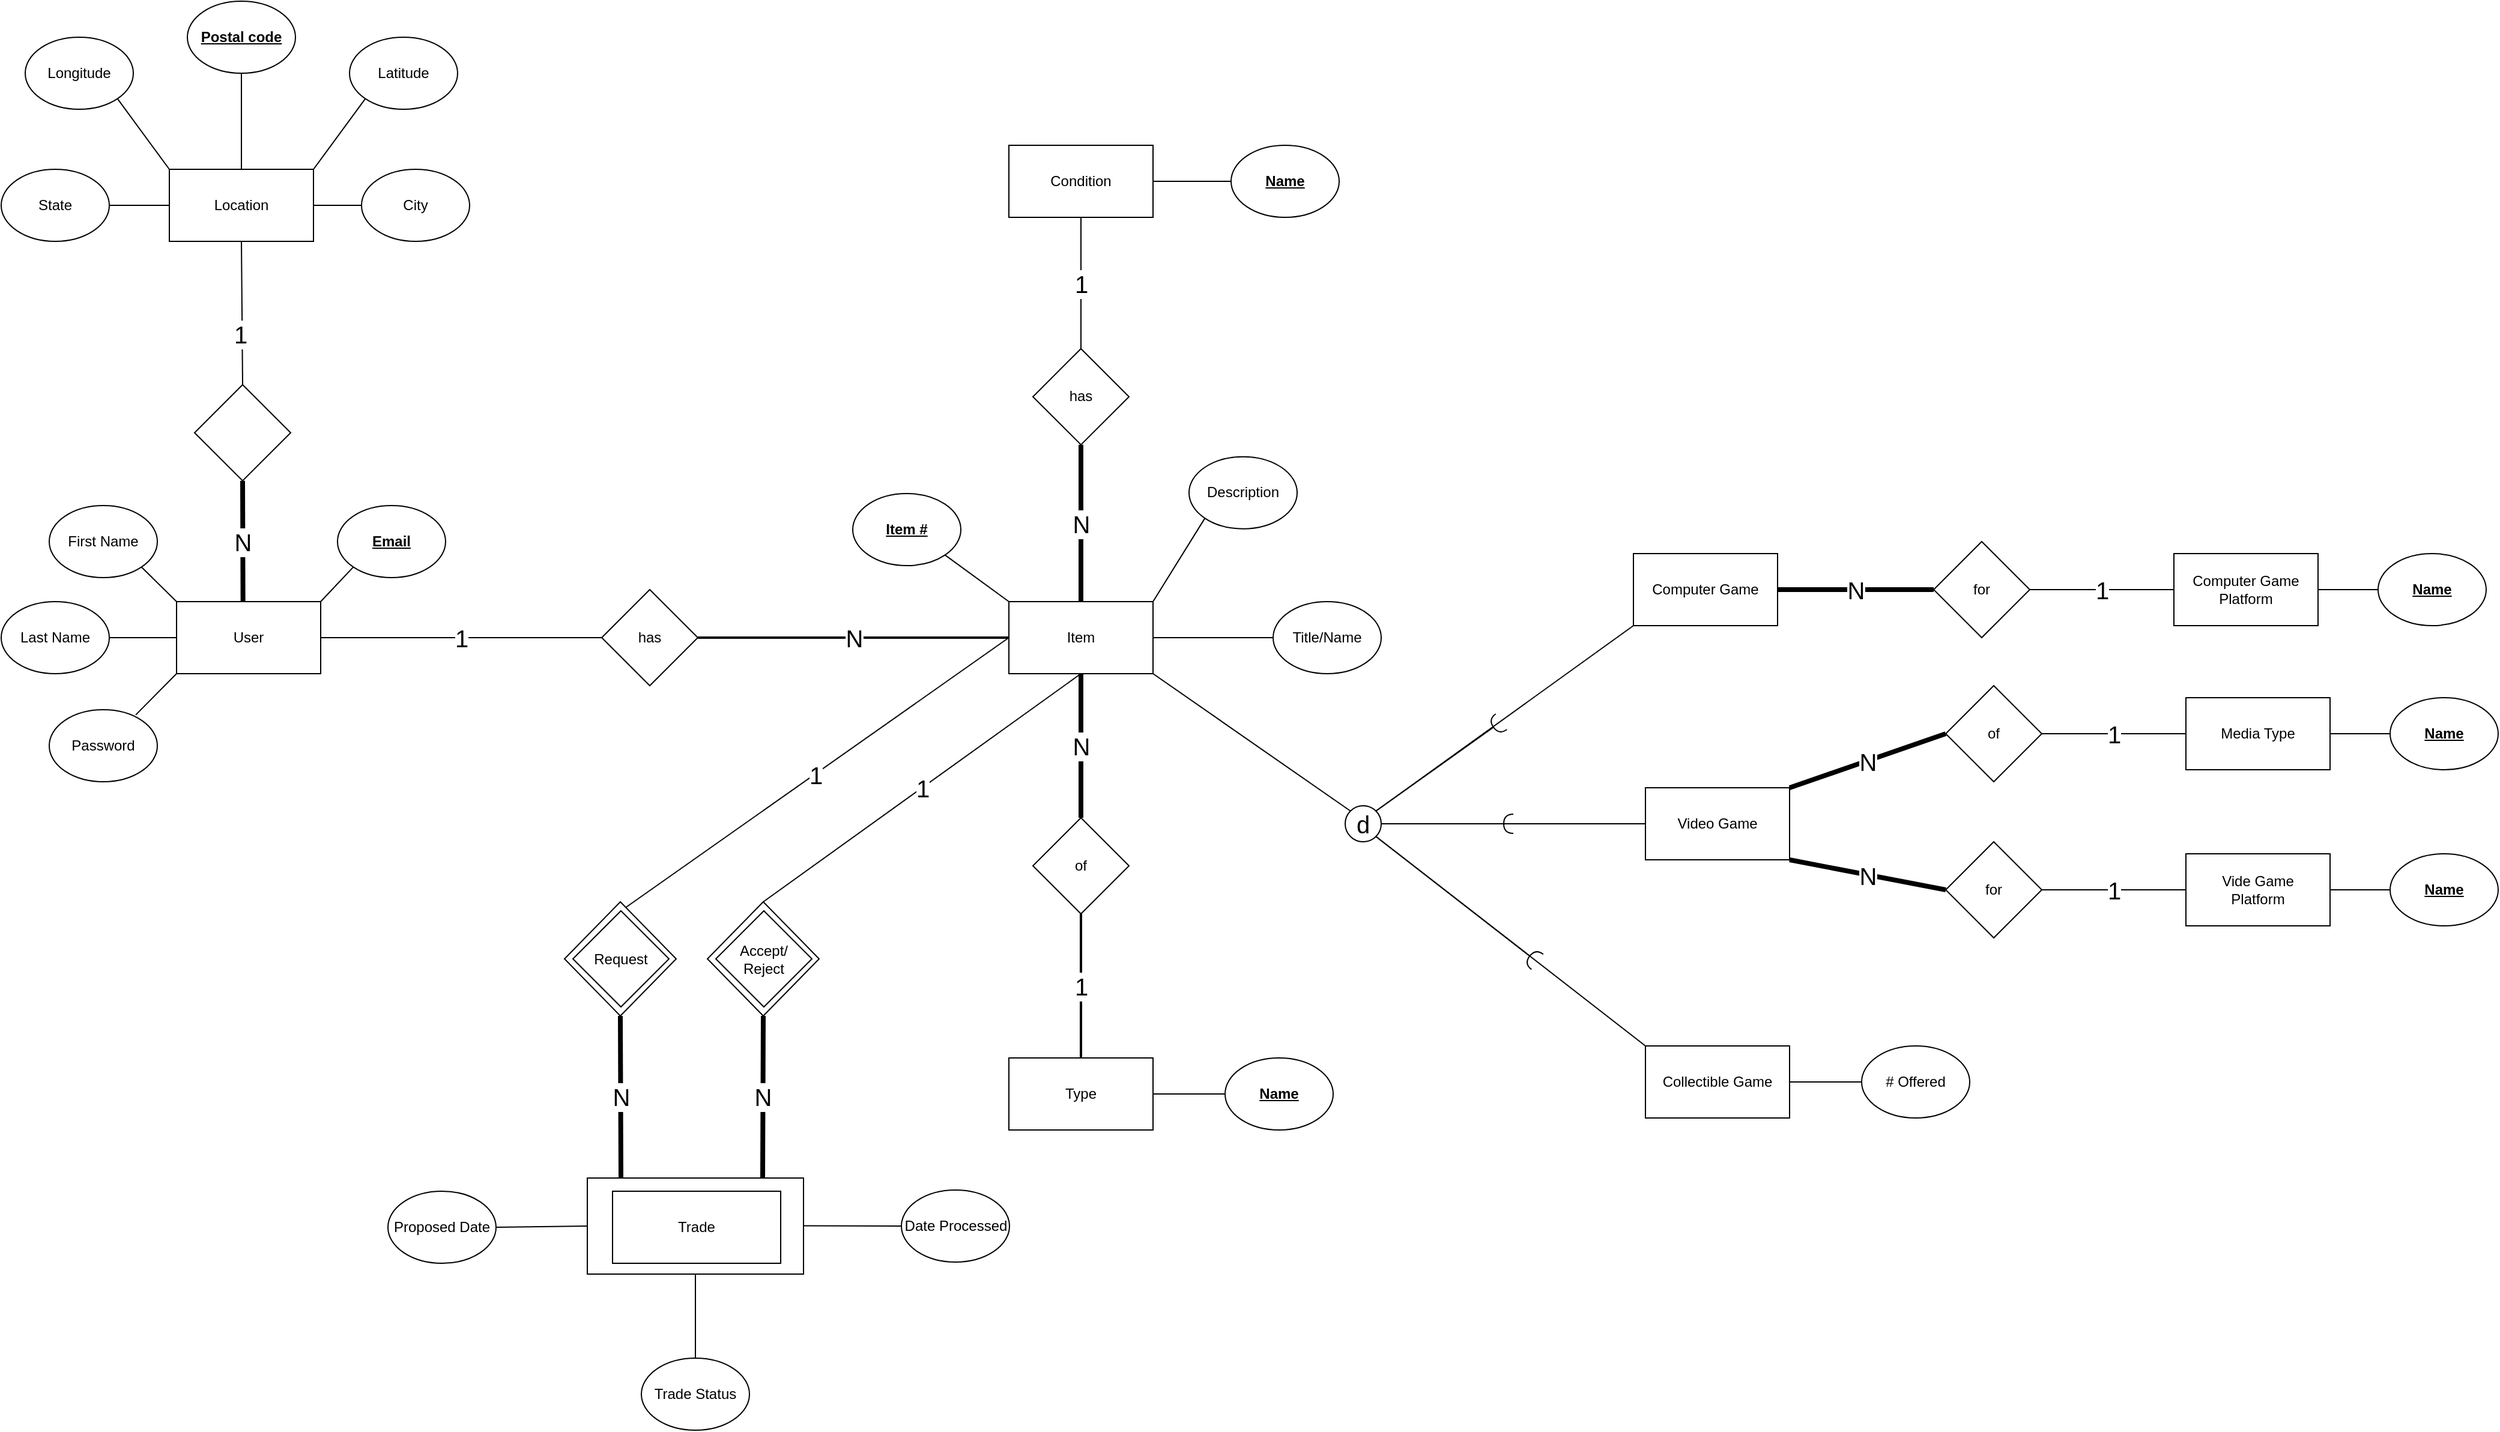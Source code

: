 <mxfile version="19.0.3" type="device"><diagram id="5DfM2IgiaqM5Y2RRtUaW" name="Page-1"><mxGraphModel dx="2844" dy="1714" grid="1" gridSize="10" guides="1" tooltips="1" connect="1" arrows="0" fold="1" page="1" pageScale="1" pageWidth="850" pageHeight="1100" math="0" shadow="0"><root><mxCell id="0"/><mxCell id="1" parent="0"/><mxCell id="Sx86DCK7Lp93JUH7JCFZ-10" style="edgeStyle=none;rounded=0;orthogonalLoop=1;jettySize=auto;html=1;exitX=0;exitY=0.5;exitDx=0;exitDy=0;entryX=1;entryY=0.5;entryDx=0;entryDy=0;endArrow=none;endFill=0;" parent="1" source="Sx86DCK7Lp93JUH7JCFZ-1" target="Sx86DCK7Lp93JUH7JCFZ-6" edge="1"><mxGeometry relative="1" as="geometry"/></mxCell><mxCell id="Sx86DCK7Lp93JUH7JCFZ-11" style="edgeStyle=none;rounded=0;orthogonalLoop=1;jettySize=auto;html=1;exitX=0;exitY=0;exitDx=0;exitDy=0;entryX=1;entryY=1;entryDx=0;entryDy=0;endArrow=none;endFill=0;" parent="1" source="Sx86DCK7Lp93JUH7JCFZ-1" target="Sx86DCK7Lp93JUH7JCFZ-2" edge="1"><mxGeometry relative="1" as="geometry"/></mxCell><mxCell id="Sx86DCK7Lp93JUH7JCFZ-12" style="edgeStyle=none;rounded=0;orthogonalLoop=1;jettySize=auto;html=1;exitX=0.5;exitY=0;exitDx=0;exitDy=0;entryX=0.5;entryY=1;entryDx=0;entryDy=0;endArrow=none;endFill=0;" parent="1" source="Sx86DCK7Lp93JUH7JCFZ-1" target="Sx86DCK7Lp93JUH7JCFZ-3" edge="1"><mxGeometry relative="1" as="geometry"/></mxCell><mxCell id="Sx86DCK7Lp93JUH7JCFZ-13" style="edgeStyle=none;rounded=0;orthogonalLoop=1;jettySize=auto;html=1;exitX=1;exitY=0;exitDx=0;exitDy=0;entryX=0;entryY=1;entryDx=0;entryDy=0;endArrow=none;endFill=0;" parent="1" source="Sx86DCK7Lp93JUH7JCFZ-1" target="Sx86DCK7Lp93JUH7JCFZ-4" edge="1"><mxGeometry relative="1" as="geometry"/></mxCell><mxCell id="Sx86DCK7Lp93JUH7JCFZ-14" style="edgeStyle=none;rounded=0;orthogonalLoop=1;jettySize=auto;html=1;exitX=1;exitY=0.5;exitDx=0;exitDy=0;entryX=0;entryY=0.5;entryDx=0;entryDy=0;endArrow=none;endFill=0;" parent="1" source="Sx86DCK7Lp93JUH7JCFZ-1" target="Sx86DCK7Lp93JUH7JCFZ-5" edge="1"><mxGeometry relative="1" as="geometry"/></mxCell><mxCell id="Sx86DCK7Lp93JUH7JCFZ-1" value="Location" style="rounded=0;whiteSpace=wrap;html=1;" parent="1" vertex="1"><mxGeometry x="420" y="160" width="120" height="60" as="geometry"/></mxCell><mxCell id="Sx86DCK7Lp93JUH7JCFZ-2" value="Longitude" style="ellipse;whiteSpace=wrap;html=1;" parent="1" vertex="1"><mxGeometry x="300" y="50" width="90" height="60" as="geometry"/></mxCell><mxCell id="Sx86DCK7Lp93JUH7JCFZ-3" value="&lt;u&gt;&lt;b&gt;Postal code&lt;/b&gt;&lt;/u&gt;" style="ellipse;whiteSpace=wrap;html=1;" parent="1" vertex="1"><mxGeometry x="435" y="20" width="90" height="60" as="geometry"/></mxCell><mxCell id="Sx86DCK7Lp93JUH7JCFZ-4" value="Latitude" style="ellipse;whiteSpace=wrap;html=1;" parent="1" vertex="1"><mxGeometry x="570" y="50" width="90" height="60" as="geometry"/></mxCell><mxCell id="Sx86DCK7Lp93JUH7JCFZ-5" value="City" style="ellipse;whiteSpace=wrap;html=1;" parent="1" vertex="1"><mxGeometry x="580" y="160" width="90" height="60" as="geometry"/></mxCell><mxCell id="Sx86DCK7Lp93JUH7JCFZ-6" value="State" style="ellipse;whiteSpace=wrap;html=1;" parent="1" vertex="1"><mxGeometry x="280" y="160" width="90" height="60" as="geometry"/></mxCell><mxCell id="Sx86DCK7Lp93JUH7JCFZ-27" style="edgeStyle=none;rounded=0;orthogonalLoop=1;jettySize=auto;html=1;exitX=0;exitY=0.5;exitDx=0;exitDy=0;entryX=1;entryY=0.5;entryDx=0;entryDy=0;fontSize=20;endArrow=none;endFill=0;strokeWidth=1;" parent="1" source="Sx86DCK7Lp93JUH7JCFZ-15" target="Sx86DCK7Lp93JUH7JCFZ-21" edge="1"><mxGeometry relative="1" as="geometry"/></mxCell><mxCell id="Sx86DCK7Lp93JUH7JCFZ-28" style="edgeStyle=none;rounded=0;orthogonalLoop=1;jettySize=auto;html=1;exitX=0;exitY=1;exitDx=0;exitDy=0;entryX=0.8;entryY=0.072;entryDx=0;entryDy=0;entryPerimeter=0;fontSize=20;endArrow=none;endFill=0;strokeWidth=1;" parent="1" source="Sx86DCK7Lp93JUH7JCFZ-15" target="Sx86DCK7Lp93JUH7JCFZ-22" edge="1"><mxGeometry relative="1" as="geometry"/></mxCell><mxCell id="Sx86DCK7Lp93JUH7JCFZ-29" style="edgeStyle=none;rounded=0;orthogonalLoop=1;jettySize=auto;html=1;exitX=1;exitY=0;exitDx=0;exitDy=0;entryX=0;entryY=1;entryDx=0;entryDy=0;fontSize=20;endArrow=none;endFill=0;strokeWidth=1;" parent="1" source="Sx86DCK7Lp93JUH7JCFZ-15" target="Sx86DCK7Lp93JUH7JCFZ-23" edge="1"><mxGeometry relative="1" as="geometry"/></mxCell><mxCell id="Sx86DCK7Lp93JUH7JCFZ-52" value="1" style="edgeStyle=none;rounded=0;orthogonalLoop=1;jettySize=auto;html=1;exitX=1;exitY=0.5;exitDx=0;exitDy=0;entryX=0;entryY=0.5;entryDx=0;entryDy=0;fontSize=20;endArrow=none;endFill=0;strokeWidth=1;" parent="1" source="Sx86DCK7Lp93JUH7JCFZ-15" target="Sx86DCK7Lp93JUH7JCFZ-51" edge="1"><mxGeometry relative="1" as="geometry"><mxPoint x="809" y="554.35" as="targetPoint"/></mxGeometry></mxCell><mxCell id="Sx86DCK7Lp93JUH7JCFZ-96" value="1" style="edgeStyle=none;rounded=0;orthogonalLoop=1;jettySize=auto;html=1;exitX=0;exitY=0.5;exitDx=0;exitDy=0;entryX=0.5;entryY=0;entryDx=0;entryDy=0;fontSize=20;startArrow=none;startFill=0;endArrow=none;endFill=0;strokeWidth=1;" parent="1" source="Sx86DCK7Lp93JUH7JCFZ-30" target="Sx86DCK7Lp93JUH7JCFZ-83" edge="1"><mxGeometry relative="1" as="geometry"/></mxCell><mxCell id="Sx86DCK7Lp93JUH7JCFZ-97" value="1" style="edgeStyle=none;rounded=0;orthogonalLoop=1;jettySize=auto;html=1;exitX=0.5;exitY=1;exitDx=0;exitDy=0;entryX=0.5;entryY=0;entryDx=0;entryDy=0;fontSize=20;startArrow=none;startFill=0;endArrow=none;endFill=0;strokeWidth=1;" parent="1" source="Sx86DCK7Lp93JUH7JCFZ-30" target="Sx86DCK7Lp93JUH7JCFZ-87" edge="1"><mxGeometry relative="1" as="geometry"/></mxCell><mxCell id="Sx86DCK7Lp93JUH7JCFZ-15" value="User" style="rounded=0;whiteSpace=wrap;html=1;" parent="1" vertex="1"><mxGeometry x="426" y="520" width="120" height="60" as="geometry"/></mxCell><mxCell id="Sx86DCK7Lp93JUH7JCFZ-17" style="edgeStyle=none;rounded=0;orthogonalLoop=1;jettySize=auto;html=1;exitX=0.5;exitY=0;exitDx=0;exitDy=0;entryX=0.5;entryY=1;entryDx=0;entryDy=0;endArrow=none;endFill=0;" parent="1" source="Sx86DCK7Lp93JUH7JCFZ-16" target="Sx86DCK7Lp93JUH7JCFZ-1" edge="1"><mxGeometry relative="1" as="geometry"/></mxCell><mxCell id="Sx86DCK7Lp93JUH7JCFZ-19" value="1" style="edgeLabel;html=1;align=center;verticalAlign=middle;resizable=0;points=[];labelPosition=center;verticalLabelPosition=top;fontSize=20;" parent="Sx86DCK7Lp93JUH7JCFZ-17" vertex="1" connectable="0"><mxGeometry x="-0.286" y="2" relative="1" as="geometry"><mxPoint as="offset"/></mxGeometry></mxCell><mxCell id="Sx86DCK7Lp93JUH7JCFZ-18" value="&lt;font style=&quot;font-size: 20px;&quot;&gt;N&lt;/font&gt;" style="edgeStyle=none;rounded=0;orthogonalLoop=1;jettySize=auto;html=1;exitX=0.5;exitY=1;exitDx=0;exitDy=0;entryX=0.461;entryY=0.001;entryDx=0;entryDy=0;entryPerimeter=0;endArrow=none;endFill=0;strokeWidth=4;" parent="1" source="Sx86DCK7Lp93JUH7JCFZ-16" target="Sx86DCK7Lp93JUH7JCFZ-15" edge="1"><mxGeometry relative="1" as="geometry"/></mxCell><mxCell id="Sx86DCK7Lp93JUH7JCFZ-16" value="" style="rhombus;whiteSpace=wrap;html=1;" parent="1" vertex="1"><mxGeometry x="441" y="339.35" width="80" height="80" as="geometry"/></mxCell><mxCell id="Sx86DCK7Lp93JUH7JCFZ-20" value="First Name" style="ellipse;whiteSpace=wrap;html=1;" parent="1" vertex="1"><mxGeometry x="320" y="440" width="90" height="60" as="geometry"/></mxCell><mxCell id="Sx86DCK7Lp93JUH7JCFZ-21" value="Last Name" style="ellipse;whiteSpace=wrap;html=1;" parent="1" vertex="1"><mxGeometry x="280" y="520" width="90" height="60" as="geometry"/></mxCell><mxCell id="Sx86DCK7Lp93JUH7JCFZ-22" value="Password" style="ellipse;whiteSpace=wrap;html=1;" parent="1" vertex="1"><mxGeometry x="320" y="610" width="90" height="60" as="geometry"/></mxCell><mxCell id="Sx86DCK7Lp93JUH7JCFZ-23" value="&lt;u&gt;&lt;b&gt;Email&lt;/b&gt;&lt;/u&gt;" style="ellipse;whiteSpace=wrap;html=1;" parent="1" vertex="1"><mxGeometry x="560" y="440" width="90" height="60" as="geometry"/></mxCell><mxCell id="Sx86DCK7Lp93JUH7JCFZ-26" value="" style="endArrow=none;html=1;rounded=0;fontSize=20;strokeWidth=1;exitX=0;exitY=0;exitDx=0;exitDy=0;entryX=1;entryY=1;entryDx=0;entryDy=0;" parent="1" source="Sx86DCK7Lp93JUH7JCFZ-15" target="Sx86DCK7Lp93JUH7JCFZ-20" edge="1"><mxGeometry width="50" height="50" relative="1" as="geometry"><mxPoint x="590" y="480" as="sourcePoint"/><mxPoint x="640" y="430" as="targetPoint"/></mxGeometry></mxCell><mxCell id="Sx86DCK7Lp93JUH7JCFZ-40" style="edgeStyle=none;rounded=0;orthogonalLoop=1;jettySize=auto;html=1;exitX=0;exitY=0;exitDx=0;exitDy=0;entryX=1;entryY=1;entryDx=0;entryDy=0;fontSize=20;endArrow=none;endFill=0;strokeWidth=1;" parent="1" source="Sx86DCK7Lp93JUH7JCFZ-30" target="Sx86DCK7Lp93JUH7JCFZ-31" edge="1"><mxGeometry relative="1" as="geometry"/></mxCell><mxCell id="Sx86DCK7Lp93JUH7JCFZ-41" style="edgeStyle=none;rounded=0;orthogonalLoop=1;jettySize=auto;html=1;exitX=1;exitY=0;exitDx=0;exitDy=0;entryX=0;entryY=1;entryDx=0;entryDy=0;fontSize=20;endArrow=none;endFill=0;strokeWidth=1;" parent="1" source="Sx86DCK7Lp93JUH7JCFZ-30" target="Sx86DCK7Lp93JUH7JCFZ-32" edge="1"><mxGeometry relative="1" as="geometry"/></mxCell><mxCell id="Sx86DCK7Lp93JUH7JCFZ-43" style="edgeStyle=none;rounded=0;orthogonalLoop=1;jettySize=auto;html=1;exitX=1;exitY=0.5;exitDx=0;exitDy=0;entryX=0;entryY=0.5;entryDx=0;entryDy=0;fontSize=20;endArrow=none;endFill=0;strokeWidth=1;" parent="1" source="Sx86DCK7Lp93JUH7JCFZ-30" target="Sx86DCK7Lp93JUH7JCFZ-42" edge="1"><mxGeometry relative="1" as="geometry"/></mxCell><mxCell id="Sx86DCK7Lp93JUH7JCFZ-54" style="edgeStyle=none;rounded=0;orthogonalLoop=1;jettySize=auto;html=1;exitX=1;exitY=1;exitDx=0;exitDy=0;entryX=0;entryY=0;entryDx=0;entryDy=0;fontSize=20;endArrow=none;endFill=0;strokeWidth=1;" parent="1" source="Sx86DCK7Lp93JUH7JCFZ-30" target="Sx86DCK7Lp93JUH7JCFZ-50" edge="1"><mxGeometry relative="1" as="geometry"/></mxCell><mxCell id="Sx86DCK7Lp93JUH7JCFZ-30" value="Item" style="rounded=0;whiteSpace=wrap;html=1;" parent="1" vertex="1"><mxGeometry x="1119" y="520" width="120" height="60" as="geometry"/></mxCell><mxCell id="Sx86DCK7Lp93JUH7JCFZ-31" value="&lt;u&gt;&lt;b&gt;Item #&lt;/b&gt;&lt;/u&gt;" style="ellipse;whiteSpace=wrap;html=1;" parent="1" vertex="1"><mxGeometry x="989" y="430" width="90" height="60" as="geometry"/></mxCell><mxCell id="Sx86DCK7Lp93JUH7JCFZ-32" value="Description" style="ellipse;whiteSpace=wrap;html=1;" parent="1" vertex="1"><mxGeometry x="1269" y="399.35" width="90" height="60" as="geometry"/></mxCell><mxCell id="Sx86DCK7Lp93JUH7JCFZ-35" style="edgeStyle=none;rounded=0;orthogonalLoop=1;jettySize=auto;html=1;exitX=1;exitY=0.5;exitDx=0;exitDy=0;entryX=0;entryY=0.5;entryDx=0;entryDy=0;fontSize=20;endArrow=none;endFill=0;strokeWidth=1;" parent="1" source="Sx86DCK7Lp93JUH7JCFZ-33" target="Sx86DCK7Lp93JUH7JCFZ-34" edge="1"><mxGeometry relative="1" as="geometry"/></mxCell><mxCell id="Sx86DCK7Lp93JUH7JCFZ-33" value="Condition" style="rounded=0;whiteSpace=wrap;html=1;" parent="1" vertex="1"><mxGeometry x="1119" y="140" width="120" height="60" as="geometry"/></mxCell><mxCell id="Sx86DCK7Lp93JUH7JCFZ-34" value="&lt;u&gt;&lt;b&gt;Name&lt;/b&gt;&lt;/u&gt;" style="ellipse;whiteSpace=wrap;html=1;" parent="1" vertex="1"><mxGeometry x="1304" y="140" width="90" height="60" as="geometry"/></mxCell><mxCell id="Sx86DCK7Lp93JUH7JCFZ-37" value="1" style="edgeStyle=none;rounded=0;orthogonalLoop=1;jettySize=auto;html=1;exitX=0.5;exitY=0;exitDx=0;exitDy=0;entryX=0.5;entryY=1;entryDx=0;entryDy=0;fontSize=20;endArrow=none;endFill=0;strokeWidth=1;" parent="1" source="Sx86DCK7Lp93JUH7JCFZ-36" target="Sx86DCK7Lp93JUH7JCFZ-33" edge="1"><mxGeometry relative="1" as="geometry"/></mxCell><mxCell id="Sx86DCK7Lp93JUH7JCFZ-38" value="N" style="edgeStyle=none;rounded=0;orthogonalLoop=1;jettySize=auto;html=1;exitX=0.5;exitY=1;exitDx=0;exitDy=0;fontSize=20;endArrow=none;endFill=0;strokeWidth=4;" parent="1" source="Sx86DCK7Lp93JUH7JCFZ-36" target="Sx86DCK7Lp93JUH7JCFZ-30" edge="1"><mxGeometry relative="1" as="geometry"/></mxCell><mxCell id="Sx86DCK7Lp93JUH7JCFZ-36" value="has" style="rhombus;whiteSpace=wrap;html=1;" parent="1" vertex="1"><mxGeometry x="1139" y="309.35" width="80" height="80" as="geometry"/></mxCell><mxCell id="Sx86DCK7Lp93JUH7JCFZ-42" value="Title/Name" style="ellipse;whiteSpace=wrap;html=1;" parent="1" vertex="1"><mxGeometry x="1339" y="520" width="90" height="60" as="geometry"/></mxCell><mxCell id="Sx86DCK7Lp93JUH7JCFZ-44" value="Type" style="rounded=0;whiteSpace=wrap;html=1;" parent="1" vertex="1"><mxGeometry x="1119" y="900" width="120" height="60" as="geometry"/></mxCell><mxCell id="Sx86DCK7Lp93JUH7JCFZ-46" style="edgeStyle=none;rounded=0;orthogonalLoop=1;jettySize=auto;html=1;exitX=0;exitY=0.5;exitDx=0;exitDy=0;entryX=1;entryY=0.5;entryDx=0;entryDy=0;fontSize=20;endArrow=none;endFill=0;strokeWidth=1;" parent="1" source="Sx86DCK7Lp93JUH7JCFZ-45" target="Sx86DCK7Lp93JUH7JCFZ-44" edge="1"><mxGeometry relative="1" as="geometry"/></mxCell><mxCell id="Sx86DCK7Lp93JUH7JCFZ-45" value="&lt;u&gt;&lt;b&gt;Name&lt;/b&gt;&lt;/u&gt;" style="ellipse;whiteSpace=wrap;html=1;" parent="1" vertex="1"><mxGeometry x="1299" y="900" width="90" height="60" as="geometry"/></mxCell><mxCell id="Sx86DCK7Lp93JUH7JCFZ-48" value="1" style="edgeStyle=none;rounded=0;orthogonalLoop=1;jettySize=auto;html=1;exitX=0.5;exitY=1;exitDx=0;exitDy=0;entryX=0.5;entryY=0;entryDx=0;entryDy=0;fontSize=20;endArrow=none;endFill=0;strokeWidth=2;" parent="1" source="Sx86DCK7Lp93JUH7JCFZ-47" target="Sx86DCK7Lp93JUH7JCFZ-44" edge="1"><mxGeometry relative="1" as="geometry"/></mxCell><mxCell id="Sx86DCK7Lp93JUH7JCFZ-49" value="N" style="edgeStyle=none;rounded=0;orthogonalLoop=1;jettySize=auto;html=1;exitX=0.5;exitY=0;exitDx=0;exitDy=0;entryX=0.5;entryY=1;entryDx=0;entryDy=0;fontSize=20;endArrow=none;endFill=0;strokeWidth=4;" parent="1" source="Sx86DCK7Lp93JUH7JCFZ-47" target="Sx86DCK7Lp93JUH7JCFZ-30" edge="1"><mxGeometry relative="1" as="geometry"/></mxCell><mxCell id="Sx86DCK7Lp93JUH7JCFZ-47" value="of" style="rhombus;whiteSpace=wrap;html=1;" parent="1" vertex="1"><mxGeometry x="1139" y="700" width="80" height="80" as="geometry"/></mxCell><mxCell id="Sx86DCK7Lp93JUH7JCFZ-50" value="d" style="ellipse;whiteSpace=wrap;html=1;fontSize=20;" parent="1" vertex="1"><mxGeometry x="1399" y="690" width="30" height="30" as="geometry"/></mxCell><mxCell id="Sx86DCK7Lp93JUH7JCFZ-53" value="N" style="edgeStyle=none;rounded=0;orthogonalLoop=1;jettySize=auto;html=1;exitX=1;exitY=0.5;exitDx=0;exitDy=0;entryX=0;entryY=0.5;entryDx=0;entryDy=0;fontSize=20;endArrow=none;endFill=0;strokeWidth=2;" parent="1" source="Sx86DCK7Lp93JUH7JCFZ-51" target="Sx86DCK7Lp93JUH7JCFZ-30" edge="1"><mxGeometry relative="1" as="geometry"/></mxCell><mxCell id="Sx86DCK7Lp93JUH7JCFZ-51" value="has" style="rhombus;whiteSpace=wrap;html=1;" parent="1" vertex="1"><mxGeometry x="780" y="510" width="80" height="80" as="geometry"/></mxCell><mxCell id="Sx86DCK7Lp93JUH7JCFZ-80" style="edgeStyle=none;rounded=0;orthogonalLoop=1;jettySize=auto;html=1;entryX=1;entryY=0;entryDx=0;entryDy=0;fontSize=20;startArrow=halfCircle;startFill=0;endArrow=none;endFill=0;strokeWidth=1;" parent="1" target="Sx86DCK7Lp93JUH7JCFZ-50" edge="1"><mxGeometry relative="1" as="geometry"><mxPoint x="1529" y="620" as="sourcePoint"/></mxGeometry></mxCell><mxCell id="Sx86DCK7Lp93JUH7JCFZ-81" style="edgeStyle=none;rounded=0;orthogonalLoop=1;jettySize=auto;html=1;exitX=0;exitY=1;exitDx=0;exitDy=0;entryX=1;entryY=0;entryDx=0;entryDy=0;fontSize=20;startArrow=none;startFill=0;endArrow=none;endFill=0;strokeWidth=1;" parent="1" source="Sx86DCK7Lp93JUH7JCFZ-55" target="Sx86DCK7Lp93JUH7JCFZ-50" edge="1"><mxGeometry relative="1" as="geometry"/></mxCell><mxCell id="Sx86DCK7Lp93JUH7JCFZ-55" value="Computer Game" style="rounded=0;whiteSpace=wrap;html=1;" parent="1" vertex="1"><mxGeometry x="1639" y="480" width="120" height="60" as="geometry"/></mxCell><mxCell id="Sx86DCK7Lp93JUH7JCFZ-72" style="edgeStyle=none;rounded=0;orthogonalLoop=1;jettySize=auto;html=1;entryX=1;entryY=0.5;entryDx=0;entryDy=0;fontSize=20;startArrow=halfCircle;startFill=0;endArrow=none;endFill=0;strokeWidth=1;" parent="1" target="Sx86DCK7Lp93JUH7JCFZ-50" edge="1"><mxGeometry relative="1" as="geometry"><mxPoint x="1539" y="705" as="sourcePoint"/></mxGeometry></mxCell><mxCell id="Sx86DCK7Lp93JUH7JCFZ-73" style="edgeStyle=none;rounded=0;orthogonalLoop=1;jettySize=auto;html=1;exitX=0;exitY=0.5;exitDx=0;exitDy=0;entryX=1;entryY=0.5;entryDx=0;entryDy=0;fontSize=20;startArrow=none;startFill=0;endArrow=none;endFill=0;strokeWidth=1;" parent="1" source="Sx86DCK7Lp93JUH7JCFZ-56" target="Sx86DCK7Lp93JUH7JCFZ-50" edge="1"><mxGeometry relative="1" as="geometry"/></mxCell><mxCell id="Sx86DCK7Lp93JUH7JCFZ-56" value="Video Game" style="rounded=0;whiteSpace=wrap;html=1;" parent="1" vertex="1"><mxGeometry x="1649" y="675" width="120" height="60" as="geometry"/></mxCell><mxCell id="Sx86DCK7Lp93JUH7JCFZ-61" style="edgeStyle=none;rounded=0;orthogonalLoop=1;jettySize=auto;html=1;fontSize=20;endArrow=none;endFill=0;strokeWidth=1;startArrow=halfCircle;startFill=0;entryX=1;entryY=1;entryDx=0;entryDy=0;" parent="1" target="Sx86DCK7Lp93JUH7JCFZ-50" edge="1"><mxGeometry relative="1" as="geometry"><mxPoint x="1559" y="820" as="sourcePoint"/><mxPoint x="1529" y="850" as="targetPoint"/></mxGeometry></mxCell><mxCell id="Sx86DCK7Lp93JUH7JCFZ-62" style="edgeStyle=none;rounded=0;orthogonalLoop=1;jettySize=auto;html=1;exitX=0;exitY=0;exitDx=0;exitDy=0;entryX=1;entryY=1;entryDx=0;entryDy=0;fontSize=20;startArrow=none;startFill=0;endArrow=none;endFill=0;strokeWidth=1;" parent="1" source="Sx86DCK7Lp93JUH7JCFZ-58" target="Sx86DCK7Lp93JUH7JCFZ-50" edge="1"><mxGeometry relative="1" as="geometry"/></mxCell><mxCell id="Sx86DCK7Lp93JUH7JCFZ-58" value="Collectible Game" style="rounded=0;whiteSpace=wrap;html=1;" parent="1" vertex="1"><mxGeometry x="1649" y="890" width="120" height="60" as="geometry"/></mxCell><mxCell id="Sx86DCK7Lp93JUH7JCFZ-60" style="edgeStyle=none;rounded=0;orthogonalLoop=1;jettySize=auto;html=1;exitX=0;exitY=0.5;exitDx=0;exitDy=0;fontSize=20;endArrow=none;endFill=0;strokeWidth=1;entryX=1;entryY=0.5;entryDx=0;entryDy=0;" parent="1" source="Sx86DCK7Lp93JUH7JCFZ-59" target="Sx86DCK7Lp93JUH7JCFZ-58" edge="1"><mxGeometry relative="1" as="geometry"><mxPoint x="1749" y="1010" as="targetPoint"/></mxGeometry></mxCell><mxCell id="Sx86DCK7Lp93JUH7JCFZ-59" value="# Offered" style="ellipse;whiteSpace=wrap;html=1;" parent="1" vertex="1"><mxGeometry x="1829" y="890" width="90" height="60" as="geometry"/></mxCell><mxCell id="Sx86DCK7Lp93JUH7JCFZ-66" style="edgeStyle=none;rounded=0;orthogonalLoop=1;jettySize=auto;html=1;exitX=1;exitY=0.5;exitDx=0;exitDy=0;entryX=0;entryY=0.5;entryDx=0;entryDy=0;fontSize=20;startArrow=none;startFill=0;endArrow=none;endFill=0;strokeWidth=1;" parent="1" source="Sx86DCK7Lp93JUH7JCFZ-64" target="Sx86DCK7Lp93JUH7JCFZ-65" edge="1"><mxGeometry relative="1" as="geometry"/></mxCell><mxCell id="Sx86DCK7Lp93JUH7JCFZ-64" value="Vide Game&lt;br&gt;Platform" style="rounded=0;whiteSpace=wrap;html=1;" parent="1" vertex="1"><mxGeometry x="2099" y="730" width="120" height="60" as="geometry"/></mxCell><mxCell id="Sx86DCK7Lp93JUH7JCFZ-65" value="&lt;u&gt;&lt;b&gt;Name&lt;/b&gt;&lt;/u&gt;" style="ellipse;whiteSpace=wrap;html=1;" parent="1" vertex="1"><mxGeometry x="2269" y="730" width="90" height="60" as="geometry"/></mxCell><mxCell id="Sx86DCK7Lp93JUH7JCFZ-69" value="1" style="edgeStyle=none;rounded=0;orthogonalLoop=1;jettySize=auto;html=1;exitX=1;exitY=0.5;exitDx=0;exitDy=0;entryX=0;entryY=0.5;entryDx=0;entryDy=0;fontSize=20;startArrow=none;startFill=0;endArrow=none;endFill=0;strokeWidth=1;" parent="1" source="Sx86DCK7Lp93JUH7JCFZ-68" target="Sx86DCK7Lp93JUH7JCFZ-64" edge="1"><mxGeometry relative="1" as="geometry"/></mxCell><mxCell id="Sx86DCK7Lp93JUH7JCFZ-70" value="N" style="edgeStyle=none;rounded=0;orthogonalLoop=1;jettySize=auto;html=1;exitX=0;exitY=0.5;exitDx=0;exitDy=0;entryX=1;entryY=1;entryDx=0;entryDy=0;fontSize=20;startArrow=none;startFill=0;endArrow=none;endFill=0;strokeWidth=4;" parent="1" source="Sx86DCK7Lp93JUH7JCFZ-68" target="Sx86DCK7Lp93JUH7JCFZ-56" edge="1"><mxGeometry relative="1" as="geometry"><mxPoint x="1769" y="760.0" as="targetPoint"/></mxGeometry></mxCell><mxCell id="Sx86DCK7Lp93JUH7JCFZ-68" value="for" style="rhombus;whiteSpace=wrap;html=1;" parent="1" vertex="1"><mxGeometry x="1899" y="720" width="80" height="80" as="geometry"/></mxCell><mxCell id="Sx86DCK7Lp93JUH7JCFZ-74" style="edgeStyle=none;rounded=0;orthogonalLoop=1;jettySize=auto;html=1;exitX=1;exitY=0.5;exitDx=0;exitDy=0;entryX=0;entryY=0.5;entryDx=0;entryDy=0;fontSize=20;startArrow=none;startFill=0;endArrow=none;endFill=0;strokeWidth=1;" parent="1" source="Sx86DCK7Lp93JUH7JCFZ-75" target="Sx86DCK7Lp93JUH7JCFZ-76" edge="1"><mxGeometry relative="1" as="geometry"/></mxCell><mxCell id="Sx86DCK7Lp93JUH7JCFZ-75" value="Computer Game&lt;br&gt;Platform" style="rounded=0;whiteSpace=wrap;html=1;" parent="1" vertex="1"><mxGeometry x="2089" y="480" width="120" height="60" as="geometry"/></mxCell><mxCell id="Sx86DCK7Lp93JUH7JCFZ-76" value="&lt;u&gt;&lt;b&gt;Name&lt;/b&gt;&lt;/u&gt;" style="ellipse;whiteSpace=wrap;html=1;" parent="1" vertex="1"><mxGeometry x="2259" y="480" width="90" height="60" as="geometry"/></mxCell><mxCell id="Sx86DCK7Lp93JUH7JCFZ-77" value="1" style="edgeStyle=none;rounded=0;orthogonalLoop=1;jettySize=auto;html=1;exitX=1;exitY=0.5;exitDx=0;exitDy=0;entryX=0;entryY=0.5;entryDx=0;entryDy=0;fontSize=20;startArrow=none;startFill=0;endArrow=none;endFill=0;strokeWidth=1;" parent="1" source="Sx86DCK7Lp93JUH7JCFZ-79" target="Sx86DCK7Lp93JUH7JCFZ-75" edge="1"><mxGeometry relative="1" as="geometry"/></mxCell><mxCell id="Sx86DCK7Lp93JUH7JCFZ-78" value="N" style="edgeStyle=none;rounded=0;orthogonalLoop=1;jettySize=auto;html=1;exitX=0;exitY=0.5;exitDx=0;exitDy=0;entryX=1;entryY=0.5;entryDx=0;entryDy=0;fontSize=20;startArrow=none;startFill=0;endArrow=none;endFill=0;strokeWidth=4;" parent="1" source="Sx86DCK7Lp93JUH7JCFZ-79" edge="1"><mxGeometry relative="1" as="geometry"><mxPoint x="1759" y="510" as="targetPoint"/></mxGeometry></mxCell><mxCell id="Sx86DCK7Lp93JUH7JCFZ-79" value="for" style="rhombus;whiteSpace=wrap;html=1;" parent="1" vertex="1"><mxGeometry x="1889" y="470" width="80" height="80" as="geometry"/></mxCell><mxCell id="Sx86DCK7Lp93JUH7JCFZ-85" value="" style="group" parent="1" vertex="1" connectable="0"><mxGeometry x="749" y="770" width="93" height="95" as="geometry"/></mxCell><mxCell id="Sx86DCK7Lp93JUH7JCFZ-82" value="" style="rhombus;whiteSpace=wrap;html=1;" parent="Sx86DCK7Lp93JUH7JCFZ-85" vertex="1"><mxGeometry width="93" height="95" as="geometry"/></mxCell><mxCell id="Sx86DCK7Lp93JUH7JCFZ-83" value="Request" style="rhombus;whiteSpace=wrap;html=1;" parent="Sx86DCK7Lp93JUH7JCFZ-85" vertex="1"><mxGeometry x="7" y="7.5" width="80" height="80" as="geometry"/></mxCell><mxCell id="Sx86DCK7Lp93JUH7JCFZ-86" value="" style="group" parent="1" vertex="1" connectable="0"><mxGeometry x="868" y="770" width="93" height="95" as="geometry"/></mxCell><mxCell id="Sx86DCK7Lp93JUH7JCFZ-87" value="" style="rhombus;whiteSpace=wrap;html=1;" parent="Sx86DCK7Lp93JUH7JCFZ-86" vertex="1"><mxGeometry width="93" height="95" as="geometry"/></mxCell><mxCell id="Sx86DCK7Lp93JUH7JCFZ-88" value="Accept/&lt;br&gt;Reject" style="rhombus;whiteSpace=wrap;html=1;" parent="Sx86DCK7Lp93JUH7JCFZ-86" vertex="1"><mxGeometry x="7" y="7.5" width="80" height="80" as="geometry"/></mxCell><mxCell id="Sx86DCK7Lp93JUH7JCFZ-89" value="" style="rounded=0;whiteSpace=wrap;html=1;" parent="1" vertex="1"><mxGeometry x="768" y="1000" width="180" height="80" as="geometry"/></mxCell><mxCell id="Sx86DCK7Lp93JUH7JCFZ-84" value="Trade" style="rounded=0;whiteSpace=wrap;html=1;" parent="1" vertex="1"><mxGeometry x="789" y="1011" width="140" height="60" as="geometry"/></mxCell><mxCell id="Sx86DCK7Lp93JUH7JCFZ-90" style="edgeStyle=none;rounded=0;orthogonalLoop=1;jettySize=auto;html=1;exitX=1;exitY=0.5;exitDx=0;exitDy=0;entryX=0;entryY=0.5;entryDx=0;entryDy=0;fontSize=20;startArrow=none;startFill=0;endArrow=none;endFill=0;strokeWidth=1;" parent="1" source="Sx86DCK7Lp93JUH7JCFZ-91" target="Sx86DCK7Lp93JUH7JCFZ-92" edge="1"><mxGeometry relative="1" as="geometry"/></mxCell><mxCell id="Sx86DCK7Lp93JUH7JCFZ-91" value="Media Type" style="rounded=0;whiteSpace=wrap;html=1;" parent="1" vertex="1"><mxGeometry x="2099" y="600" width="120" height="60" as="geometry"/></mxCell><mxCell id="Sx86DCK7Lp93JUH7JCFZ-92" value="&lt;u&gt;&lt;b&gt;Name&lt;/b&gt;&lt;/u&gt;" style="ellipse;whiteSpace=wrap;html=1;" parent="1" vertex="1"><mxGeometry x="2269" y="600" width="90" height="60" as="geometry"/></mxCell><mxCell id="Sx86DCK7Lp93JUH7JCFZ-93" value="1" style="edgeStyle=none;rounded=0;orthogonalLoop=1;jettySize=auto;html=1;exitX=1;exitY=0.5;exitDx=0;exitDy=0;entryX=0;entryY=0.5;entryDx=0;entryDy=0;fontSize=20;startArrow=none;startFill=0;endArrow=none;endFill=0;strokeWidth=1;" parent="1" source="Sx86DCK7Lp93JUH7JCFZ-95" target="Sx86DCK7Lp93JUH7JCFZ-91" edge="1"><mxGeometry relative="1" as="geometry"/></mxCell><mxCell id="Sx86DCK7Lp93JUH7JCFZ-94" value="N" style="edgeStyle=none;rounded=0;orthogonalLoop=1;jettySize=auto;html=1;exitX=0;exitY=0.5;exitDx=0;exitDy=0;entryX=1;entryY=0;entryDx=0;entryDy=0;fontSize=20;startArrow=none;startFill=0;endArrow=none;endFill=0;strokeWidth=4;" parent="1" source="Sx86DCK7Lp93JUH7JCFZ-95" target="Sx86DCK7Lp93JUH7JCFZ-56" edge="1"><mxGeometry relative="1" as="geometry"><mxPoint x="1769" y="630.0" as="targetPoint"/></mxGeometry></mxCell><mxCell id="Sx86DCK7Lp93JUH7JCFZ-95" value="of" style="rhombus;whiteSpace=wrap;html=1;" parent="1" vertex="1"><mxGeometry x="1899" y="590" width="80" height="80" as="geometry"/></mxCell><mxCell id="Sx86DCK7Lp93JUH7JCFZ-98" value="N" style="edgeStyle=none;rounded=0;orthogonalLoop=1;jettySize=auto;html=1;exitX=0.5;exitY=1;exitDx=0;exitDy=0;fontSize=20;startArrow=none;startFill=0;endArrow=none;endFill=0;strokeWidth=4;" parent="1" source="Sx86DCK7Lp93JUH7JCFZ-82" edge="1"><mxGeometry relative="1" as="geometry"><mxPoint x="796" y="1000" as="targetPoint"/></mxGeometry></mxCell><mxCell id="Sx86DCK7Lp93JUH7JCFZ-99" value="N" style="edgeStyle=none;rounded=0;orthogonalLoop=1;jettySize=auto;html=1;exitX=0.5;exitY=1;exitDx=0;exitDy=0;fontSize=20;startArrow=none;startFill=0;endArrow=none;endFill=0;strokeWidth=4;" parent="1" source="Sx86DCK7Lp93JUH7JCFZ-87" edge="1"><mxGeometry relative="1" as="geometry"><mxPoint x="914" y="1000" as="targetPoint"/></mxGeometry></mxCell><mxCell id="Sx86DCK7Lp93JUH7JCFZ-101" style="edgeStyle=none;rounded=0;orthogonalLoop=1;jettySize=auto;html=1;exitX=0;exitY=0.5;exitDx=0;exitDy=0;fontSize=20;startArrow=none;startFill=0;endArrow=none;endFill=0;strokeWidth=1;" parent="1" source="Sx86DCK7Lp93JUH7JCFZ-100" edge="1"><mxGeometry relative="1" as="geometry"><mxPoint x="948.5" y="1039.786" as="targetPoint"/></mxGeometry></mxCell><mxCell id="Sx86DCK7Lp93JUH7JCFZ-100" value="Date Processed" style="ellipse;whiteSpace=wrap;html=1;" parent="1" vertex="1"><mxGeometry x="1029.5" y="1010" width="90" height="60" as="geometry"/></mxCell><mxCell id="-YzTSMhe3tPeZpJjd9Oq-1" style="edgeStyle=none;rounded=0;orthogonalLoop=1;jettySize=auto;html=1;exitX=1;exitY=0.5;exitDx=0;exitDy=0;fontSize=20;startArrow=none;startFill=0;endArrow=none;endFill=0;strokeWidth=1;entryX=0;entryY=0.5;entryDx=0;entryDy=0;" edge="1" parent="1" source="-YzTSMhe3tPeZpJjd9Oq-2" target="Sx86DCK7Lp93JUH7JCFZ-89"><mxGeometry relative="1" as="geometry"><mxPoint x="521" y="1029.786" as="targetPoint"/></mxGeometry></mxCell><mxCell id="-YzTSMhe3tPeZpJjd9Oq-2" value="Proposed Date" style="ellipse;whiteSpace=wrap;html=1;" vertex="1" parent="1"><mxGeometry x="602" y="1011" width="90" height="60" as="geometry"/></mxCell><mxCell id="-YzTSMhe3tPeZpJjd9Oq-4" style="edgeStyle=orthogonalEdgeStyle;rounded=0;orthogonalLoop=1;jettySize=auto;html=1;exitX=0.5;exitY=0;exitDx=0;exitDy=0;entryX=0.5;entryY=1;entryDx=0;entryDy=0;endArrow=none;endFill=0;" edge="1" parent="1" source="-YzTSMhe3tPeZpJjd9Oq-3" target="Sx86DCK7Lp93JUH7JCFZ-89"><mxGeometry relative="1" as="geometry"/></mxCell><mxCell id="-YzTSMhe3tPeZpJjd9Oq-3" value="Trade Status" style="ellipse;whiteSpace=wrap;html=1;" vertex="1" parent="1"><mxGeometry x="813" y="1150" width="90" height="60" as="geometry"/></mxCell></root></mxGraphModel></diagram></mxfile>